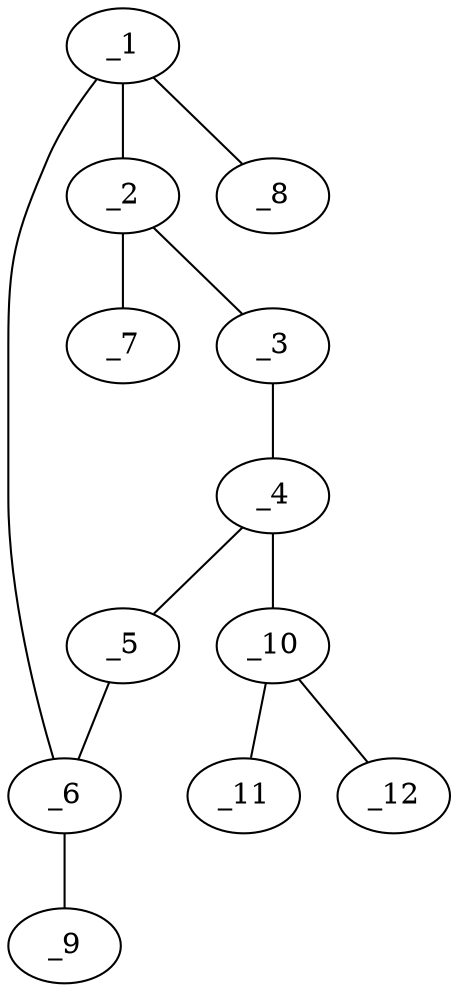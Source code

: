 graph molid624188 {
	_1	 [charge=0,
		chem=1,
		symbol="C  ",
		x="3.7321",
		y="-1.25"];
	_2	 [charge=0,
		chem=1,
		symbol="C  ",
		x="4.5981",
		y="-0.75"];
	_1 -- _2	 [valence=1];
	_6	 [charge=0,
		chem=1,
		symbol="C  ",
		x="2.866",
		y="-0.75"];
	_1 -- _6	 [valence=2];
	_8	 [charge=0,
		chem=2,
		symbol="O  ",
		x="3.732",
		y="-2.25"];
	_1 -- _8	 [valence=1];
	_3	 [charge=0,
		chem=1,
		symbol="C  ",
		x="4.5981",
		y="0.25"];
	_2 -- _3	 [valence=2];
	_7	 [charge=0,
		chem=7,
		symbol="Cl ",
		x="5.4641",
		y="-1.25"];
	_2 -- _7	 [valence=1];
	_4	 [charge=0,
		chem=1,
		symbol="C  ",
		x="3.7321",
		y="0.75"];
	_3 -- _4	 [valence=1];
	_5	 [charge=0,
		chem=1,
		symbol="C  ",
		x="2.866",
		y="0.25"];
	_4 -- _5	 [valence=2];
	_10	 [charge=0,
		chem=5,
		symbol="S  ",
		x="3.7321",
		y="1.75"];
	_4 -- _10	 [valence=1];
	_5 -- _6	 [valence=1];
	_9	 [charge=0,
		chem=7,
		symbol="Cl ",
		x=2,
		y="-1.25"];
	_6 -- _9	 [valence=1];
	_11	 [charge=0,
		chem=2,
		symbol="O  ",
		x="4.5981",
		y="2.25"];
	_10 -- _11	 [valence=2];
	_12	 [charge=0,
		chem=2,
		symbol="O  ",
		x="2.866",
		y="2.25"];
	_10 -- _12	 [valence=1];
}
